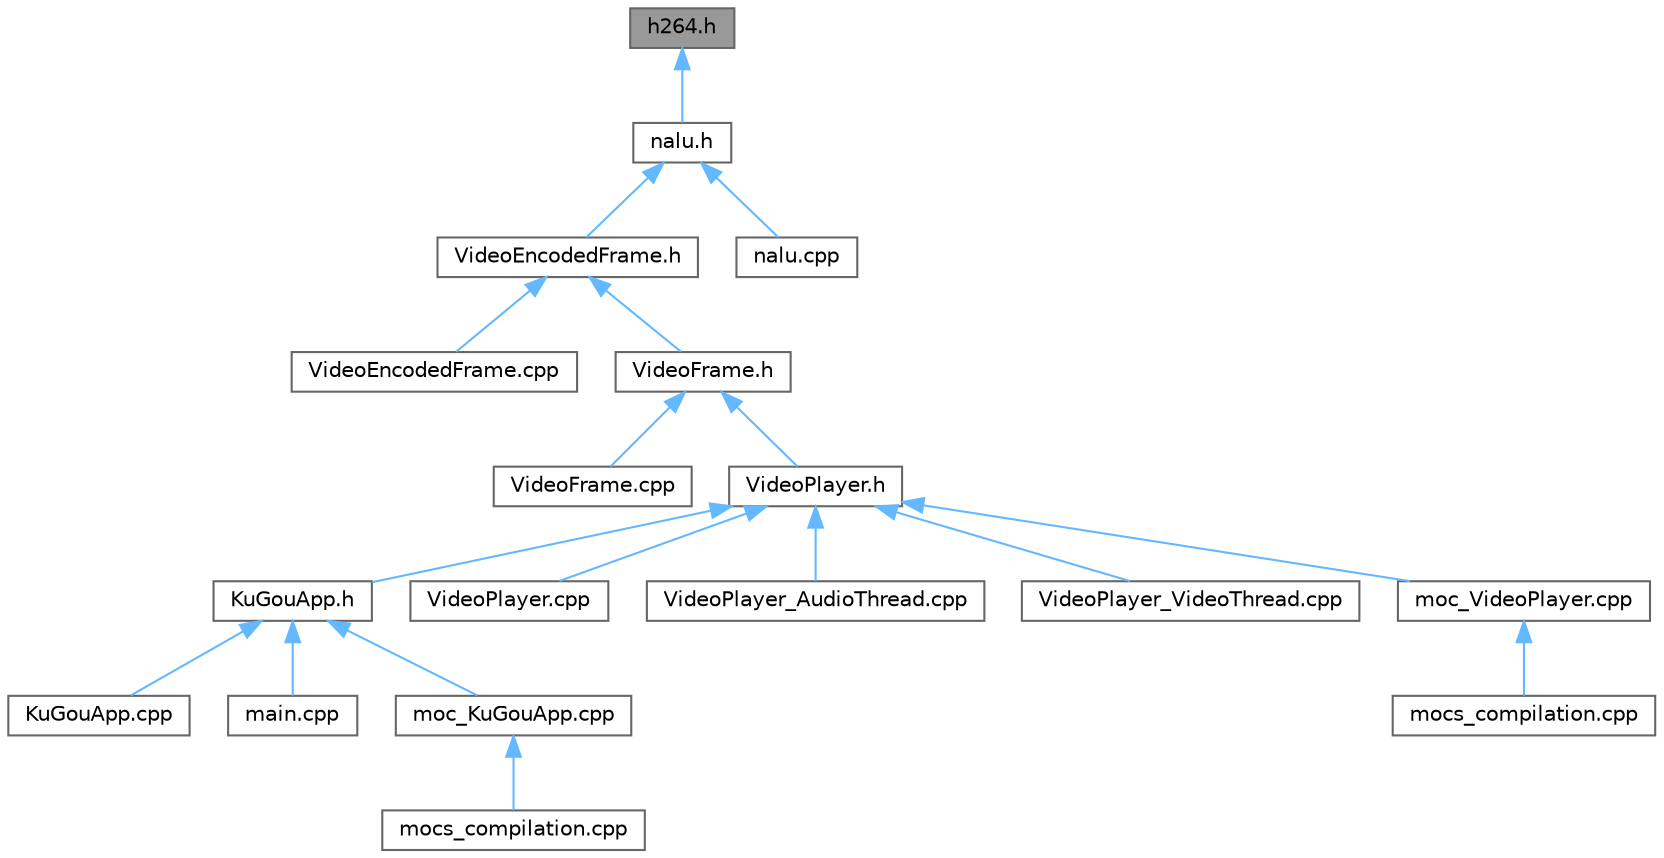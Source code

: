 digraph "h264.h"
{
 // LATEX_PDF_SIZE
  bgcolor="transparent";
  edge [fontname=Helvetica,fontsize=10,labelfontname=Helvetica,labelfontsize=10];
  node [fontname=Helvetica,fontsize=10,shape=box,height=0.2,width=0.4];
  Node1 [id="Node000001",label="h264.h",height=0.2,width=0.4,color="gray40", fillcolor="grey60", style="filled", fontcolor="black",tooltip=" "];
  Node1 -> Node2 [id="edge1_Node000001_Node000002",dir="back",color="steelblue1",style="solid",tooltip=" "];
  Node2 [id="Node000002",label="nalu.h",height=0.2,width=0.4,color="grey40", fillcolor="white", style="filled",URL="$nalu_8h.html",tooltip=" "];
  Node2 -> Node3 [id="edge2_Node000002_Node000003",dir="back",color="steelblue1",style="solid",tooltip=" "];
  Node3 [id="Node000003",label="VideoEncodedFrame.h",height=0.2,width=0.4,color="grey40", fillcolor="white", style="filled",URL="$_video_encoded_frame_8h.html",tooltip=" "];
  Node3 -> Node4 [id="edge3_Node000003_Node000004",dir="back",color="steelblue1",style="solid",tooltip=" "];
  Node4 [id="Node000004",label="VideoEncodedFrame.cpp",height=0.2,width=0.4,color="grey40", fillcolor="white", style="filled",URL="$_video_encoded_frame_8cpp.html",tooltip=" "];
  Node3 -> Node5 [id="edge4_Node000003_Node000005",dir="back",color="steelblue1",style="solid",tooltip=" "];
  Node5 [id="Node000005",label="VideoFrame.h",height=0.2,width=0.4,color="grey40", fillcolor="white", style="filled",URL="$_video_frame_8h.html",tooltip=" "];
  Node5 -> Node6 [id="edge5_Node000005_Node000006",dir="back",color="steelblue1",style="solid",tooltip=" "];
  Node6 [id="Node000006",label="VideoFrame.cpp",height=0.2,width=0.4,color="grey40", fillcolor="white", style="filled",URL="$_video_frame_8cpp.html",tooltip=" "];
  Node5 -> Node7 [id="edge6_Node000005_Node000007",dir="back",color="steelblue1",style="solid",tooltip=" "];
  Node7 [id="Node000007",label="VideoPlayer.h",height=0.2,width=0.4,color="grey40", fillcolor="white", style="filled",URL="$_video_player_8h.html",tooltip=" "];
  Node7 -> Node8 [id="edge7_Node000007_Node000008",dir="back",color="steelblue1",style="solid",tooltip=" "];
  Node8 [id="Node000008",label="KuGouApp.h",height=0.2,width=0.4,color="grey40", fillcolor="white", style="filled",URL="$_ku_gou_app_8h.html",tooltip="酷狗音乐应用主窗口的头文件，定义 KuGouApp 类"];
  Node8 -> Node9 [id="edge8_Node000008_Node000009",dir="back",color="steelblue1",style="solid",tooltip=" "];
  Node9 [id="Node000009",label="KuGouApp.cpp",height=0.2,width=0.4,color="grey40", fillcolor="white", style="filled",URL="$_ku_gou_app_8cpp.html",tooltip="实现 KuGouApp 类，管理酷狗音乐主界面"];
  Node8 -> Node10 [id="edge9_Node000008_Node000010",dir="back",color="steelblue1",style="solid",tooltip=" "];
  Node10 [id="Node000010",label="main.cpp",height=0.2,width=0.4,color="grey40", fillcolor="white", style="filled",URL="$_ku_gou_start_2main_8cpp.html",tooltip="程序入口文件，初始化日志和单实例应用程序"];
  Node8 -> Node11 [id="edge10_Node000008_Node000011",dir="back",color="steelblue1",style="solid",tooltip=" "];
  Node11 [id="Node000011",label="moc_KuGouApp.cpp",height=0.2,width=0.4,color="grey40", fillcolor="white", style="filled",URL="$moc___ku_gou_app_8cpp.html",tooltip=" "];
  Node11 -> Node12 [id="edge11_Node000011_Node000012",dir="back",color="steelblue1",style="solid",tooltip=" "];
  Node12 [id="Node000012",label="mocs_compilation.cpp",height=0.2,width=0.4,color="grey40", fillcolor="white", style="filled",URL="$_ku_gou_start_2_ku_gou_app_start__autogen_2mocs__compilation_8cpp.html",tooltip=" "];
  Node7 -> Node13 [id="edge12_Node000007_Node000013",dir="back",color="steelblue1",style="solid",tooltip=" "];
  Node13 [id="Node000013",label="VideoPlayer.cpp",height=0.2,width=0.4,color="grey40", fillcolor="white", style="filled",URL="$_video_player_8cpp.html",tooltip=" "];
  Node7 -> Node14 [id="edge13_Node000007_Node000014",dir="back",color="steelblue1",style="solid",tooltip=" "];
  Node14 [id="Node000014",label="VideoPlayer_AudioThread.cpp",height=0.2,width=0.4,color="grey40", fillcolor="white", style="filled",URL="$_video_player___audio_thread_8cpp.html",tooltip=" "];
  Node7 -> Node15 [id="edge14_Node000007_Node000015",dir="back",color="steelblue1",style="solid",tooltip=" "];
  Node15 [id="Node000015",label="VideoPlayer_VideoThread.cpp",height=0.2,width=0.4,color="grey40", fillcolor="white", style="filled",URL="$_video_player___video_thread_8cpp.html",tooltip=" "];
  Node7 -> Node16 [id="edge15_Node000007_Node000016",dir="back",color="steelblue1",style="solid",tooltip=" "];
  Node16 [id="Node000016",label="moc_VideoPlayer.cpp",height=0.2,width=0.4,color="grey40", fillcolor="white", style="filled",URL="$moc___video_player_8cpp.html",tooltip=" "];
  Node16 -> Node17 [id="edge16_Node000016_Node000017",dir="back",color="steelblue1",style="solid",tooltip=" "];
  Node17 [id="Node000017",label="mocs_compilation.cpp",height=0.2,width=0.4,color="grey40", fillcolor="white", style="filled",URL="$util_2_my_player_2_my_player__autogen_2mocs__compilation_8cpp.html",tooltip=" "];
  Node2 -> Node18 [id="edge17_Node000002_Node000018",dir="back",color="steelblue1",style="solid",tooltip=" "];
  Node18 [id="Node000018",label="nalu.cpp",height=0.2,width=0.4,color="grey40", fillcolor="white", style="filled",URL="$nalu_8cpp.html",tooltip=" "];
}
